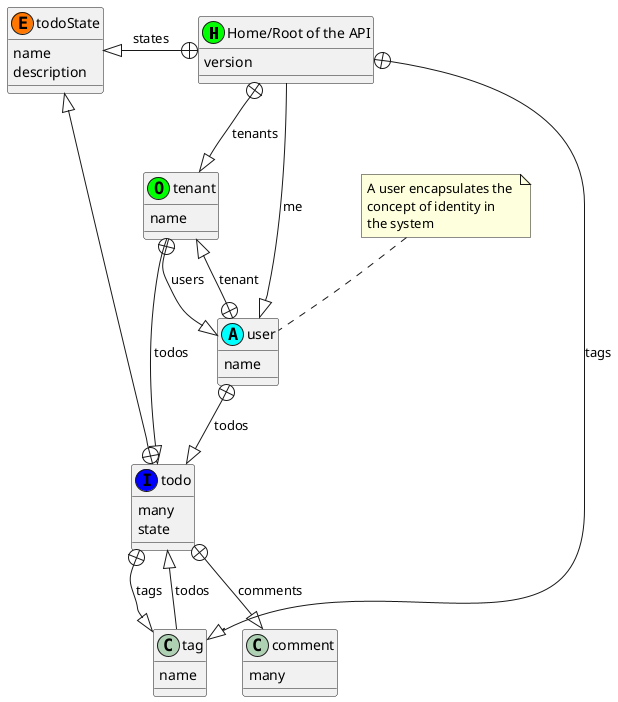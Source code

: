 Todo network of data resource types:

@startuml

class home as "Home/Root of the API" <<H, #00FF00) >>
home : version
home +--|> tenant : tenants
home +--|> tag : tags
home +-left-|> todoState : states
home --|> user : me

class tag as "tag"
tag : name
tag --|> todo : todos

class tenant as "tenant"  <<O, #00FF00) >>
tenant : name
tenant +--|> user : users
tenant --|> todo : todos


class todo as "todo"   <<I, #0000FF) >>
todo : many
todo : state
todo +--|> todoState
todo +--|> comment : comments
todo +--|> tag : tags

class comment as "comment"
comment : many

'
' Integration Support
' =================== 
'

class user as "User"  <<A, #00FFFF) >>
note top
  A user encapsulates the 
  concept of identity in 
  the system 
end note
user : name
user +--|> tenant : tenant
user +--|> todo : todos


'
' Enumeration resources
' =====================
'

class todoState  as "Todo States (enum)" <<E, #FF7700) >>
todoState : name
todoState : description


@enduml